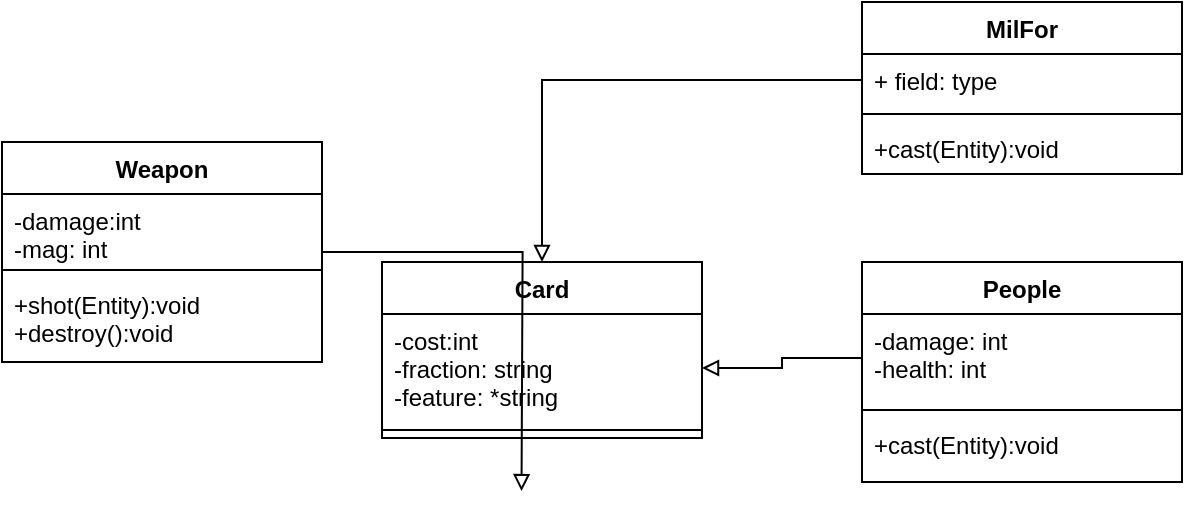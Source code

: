 <mxfile version="15.9.4" type="device"><diagram id="gw3lP2jzmbYRNp-8jIIf" name="Page-1"><mxGraphModel dx="1288" dy="453" grid="1" gridSize="10" guides="1" tooltips="1" connect="1" arrows="1" fold="1" page="1" pageScale="1" pageWidth="827" pageHeight="1169" math="0" shadow="0"><root><mxCell id="0"/><mxCell id="1" parent="0"/><mxCell id="ebaj__KfwhraeBFk-Vkm-3" value="Card" style="swimlane;fontStyle=1;align=center;verticalAlign=top;childLayout=stackLayout;horizontal=1;startSize=26;horizontalStack=0;resizeParent=1;resizeParentMax=0;resizeLast=0;collapsible=1;marginBottom=0;" vertex="1" parent="1"><mxGeometry x="310" y="410" width="160" height="88" as="geometry"/></mxCell><mxCell id="ebaj__KfwhraeBFk-Vkm-4" value="-cost:int&#10;-fraction: string&#10;-feature: *string" style="text;strokeColor=none;fillColor=none;align=left;verticalAlign=top;spacingLeft=4;spacingRight=4;overflow=hidden;rotatable=0;points=[[0,0.5],[1,0.5]];portConstraint=eastwest;" vertex="1" parent="ebaj__KfwhraeBFk-Vkm-3"><mxGeometry y="26" width="160" height="54" as="geometry"/></mxCell><mxCell id="ebaj__KfwhraeBFk-Vkm-5" value="" style="line;strokeWidth=1;fillColor=none;align=left;verticalAlign=middle;spacingTop=-1;spacingLeft=3;spacingRight=3;rotatable=0;labelPosition=right;points=[];portConstraint=eastwest;" vertex="1" parent="ebaj__KfwhraeBFk-Vkm-3"><mxGeometry y="80" width="160" height="8" as="geometry"/></mxCell><mxCell id="ebaj__KfwhraeBFk-Vkm-7" value="People" style="swimlane;fontStyle=1;align=center;verticalAlign=top;childLayout=stackLayout;horizontal=1;startSize=26;horizontalStack=0;resizeParent=1;resizeParentMax=0;resizeLast=0;collapsible=1;marginBottom=0;" vertex="1" parent="1"><mxGeometry x="550" y="410" width="160" height="110" as="geometry"/></mxCell><mxCell id="ebaj__KfwhraeBFk-Vkm-8" value="-damage: int&#10;-health: int&#10;" style="text;strokeColor=none;fillColor=none;align=left;verticalAlign=top;spacingLeft=4;spacingRight=4;overflow=hidden;rotatable=0;points=[[0,0.5],[1,0.5]];portConstraint=eastwest;" vertex="1" parent="ebaj__KfwhraeBFk-Vkm-7"><mxGeometry y="26" width="160" height="44" as="geometry"/></mxCell><mxCell id="ebaj__KfwhraeBFk-Vkm-9" value="" style="line;strokeWidth=1;fillColor=none;align=left;verticalAlign=middle;spacingTop=-1;spacingLeft=3;spacingRight=3;rotatable=0;labelPosition=right;points=[];portConstraint=eastwest;" vertex="1" parent="ebaj__KfwhraeBFk-Vkm-7"><mxGeometry y="70" width="160" height="8" as="geometry"/></mxCell><mxCell id="ebaj__KfwhraeBFk-Vkm-10" value="+cast(Entity):void" style="text;strokeColor=none;fillColor=none;align=left;verticalAlign=top;spacingLeft=4;spacingRight=4;overflow=hidden;rotatable=0;points=[[0,0.5],[1,0.5]];portConstraint=eastwest;" vertex="1" parent="ebaj__KfwhraeBFk-Vkm-7"><mxGeometry y="78" width="160" height="32" as="geometry"/></mxCell><mxCell id="ebaj__KfwhraeBFk-Vkm-11" style="edgeStyle=orthogonalEdgeStyle;rounded=0;orthogonalLoop=1;jettySize=auto;html=1;endArrow=block;endFill=0;" edge="1" parent="1" source="ebaj__KfwhraeBFk-Vkm-8" target="ebaj__KfwhraeBFk-Vkm-4"><mxGeometry relative="1" as="geometry"/></mxCell><mxCell id="ebaj__KfwhraeBFk-Vkm-17" value="MilFor" style="swimlane;fontStyle=1;align=center;verticalAlign=top;childLayout=stackLayout;horizontal=1;startSize=26;horizontalStack=0;resizeParent=1;resizeParentMax=0;resizeLast=0;collapsible=1;marginBottom=0;" vertex="1" parent="1"><mxGeometry x="550" y="280" width="160" height="86" as="geometry"/></mxCell><mxCell id="ebaj__KfwhraeBFk-Vkm-18" value="+ field: type" style="text;strokeColor=none;fillColor=none;align=left;verticalAlign=top;spacingLeft=4;spacingRight=4;overflow=hidden;rotatable=0;points=[[0,0.5],[1,0.5]];portConstraint=eastwest;" vertex="1" parent="ebaj__KfwhraeBFk-Vkm-17"><mxGeometry y="26" width="160" height="26" as="geometry"/></mxCell><mxCell id="ebaj__KfwhraeBFk-Vkm-19" value="" style="line;strokeWidth=1;fillColor=none;align=left;verticalAlign=middle;spacingTop=-1;spacingLeft=3;spacingRight=3;rotatable=0;labelPosition=right;points=[];portConstraint=eastwest;" vertex="1" parent="ebaj__KfwhraeBFk-Vkm-17"><mxGeometry y="52" width="160" height="8" as="geometry"/></mxCell><mxCell id="ebaj__KfwhraeBFk-Vkm-20" value="+cast(Entity):void" style="text;strokeColor=none;fillColor=none;align=left;verticalAlign=top;spacingLeft=4;spacingRight=4;overflow=hidden;rotatable=0;points=[[0,0.5],[1,0.5]];portConstraint=eastwest;" vertex="1" parent="ebaj__KfwhraeBFk-Vkm-17"><mxGeometry y="60" width="160" height="26" as="geometry"/></mxCell><mxCell id="ebaj__KfwhraeBFk-Vkm-21" style="edgeStyle=orthogonalEdgeStyle;rounded=0;orthogonalLoop=1;jettySize=auto;html=1;endArrow=block;endFill=0;" edge="1" parent="1" source="ebaj__KfwhraeBFk-Vkm-18" target="ebaj__KfwhraeBFk-Vkm-3"><mxGeometry relative="1" as="geometry"/></mxCell><mxCell id="ebaj__KfwhraeBFk-Vkm-26" style="edgeStyle=orthogonalEdgeStyle;rounded=0;orthogonalLoop=1;jettySize=auto;html=1;entryX=0.436;entryY=1.021;entryDx=0;entryDy=0;entryPerimeter=0;endArrow=block;endFill=0;" edge="1" parent="1" source="ebaj__KfwhraeBFk-Vkm-22"><mxGeometry relative="1" as="geometry"><mxPoint x="379.76" y="524.546" as="targetPoint"/></mxGeometry></mxCell><mxCell id="ebaj__KfwhraeBFk-Vkm-22" value="Weapon" style="swimlane;fontStyle=1;align=center;verticalAlign=top;childLayout=stackLayout;horizontal=1;startSize=26;horizontalStack=0;resizeParent=1;resizeParentMax=0;resizeLast=0;collapsible=1;marginBottom=0;" vertex="1" parent="1"><mxGeometry x="120" y="350" width="160" height="110" as="geometry"/></mxCell><mxCell id="ebaj__KfwhraeBFk-Vkm-23" value="-damage:int&#10;-mag: int" style="text;strokeColor=none;fillColor=none;align=left;verticalAlign=top;spacingLeft=4;spacingRight=4;overflow=hidden;rotatable=0;points=[[0,0.5],[1,0.5]];portConstraint=eastwest;" vertex="1" parent="ebaj__KfwhraeBFk-Vkm-22"><mxGeometry y="26" width="160" height="34" as="geometry"/></mxCell><mxCell id="ebaj__KfwhraeBFk-Vkm-24" value="" style="line;strokeWidth=1;fillColor=none;align=left;verticalAlign=middle;spacingTop=-1;spacingLeft=3;spacingRight=3;rotatable=0;labelPosition=right;points=[];portConstraint=eastwest;" vertex="1" parent="ebaj__KfwhraeBFk-Vkm-22"><mxGeometry y="60" width="160" height="8" as="geometry"/></mxCell><mxCell id="ebaj__KfwhraeBFk-Vkm-25" value="+shot(Entity):void&#10;+destroy():void" style="text;strokeColor=none;fillColor=none;align=left;verticalAlign=top;spacingLeft=4;spacingRight=4;overflow=hidden;rotatable=0;points=[[0,0.5],[1,0.5]];portConstraint=eastwest;" vertex="1" parent="ebaj__KfwhraeBFk-Vkm-22"><mxGeometry y="68" width="160" height="42" as="geometry"/></mxCell></root></mxGraphModel></diagram></mxfile>